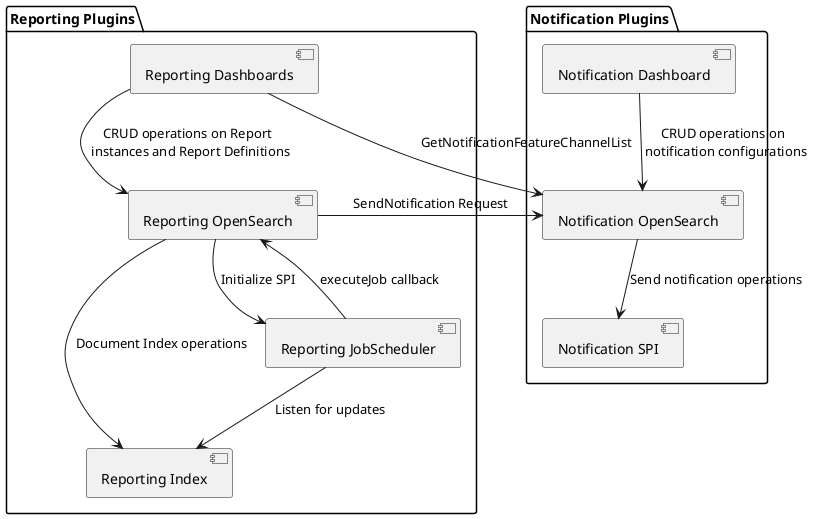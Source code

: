 @startuml

package "Reporting Plugins" {
  component [Reporting Dashboards] as rd
  component [Reporting OpenSearch] as ros
  component [Reporting Index] as ri
  component [Reporting JobScheduler] as rjs
  rd --> ros : CRUD operations on Report \n instances and Report Definitions
  ros --> ri : Document Index operations
  ros --> rjs : Initialize SPI
  rjs --> ri : Listen for updates
  rjs --> ros : executeJob callback
}

package "Notification Plugins" {
  component [Notification Dashboard] as nd
  component [Notification OpenSearch] as nos
  component [Notification SPI] as nspi
  nd --> nos : CRUD operations on \n notification configurations
  nos --> nspi : Send notification operations
}

ros -> nos : SendNotification Request
rd --> nos : GetNotificationFeatureChannelList

@enduml
